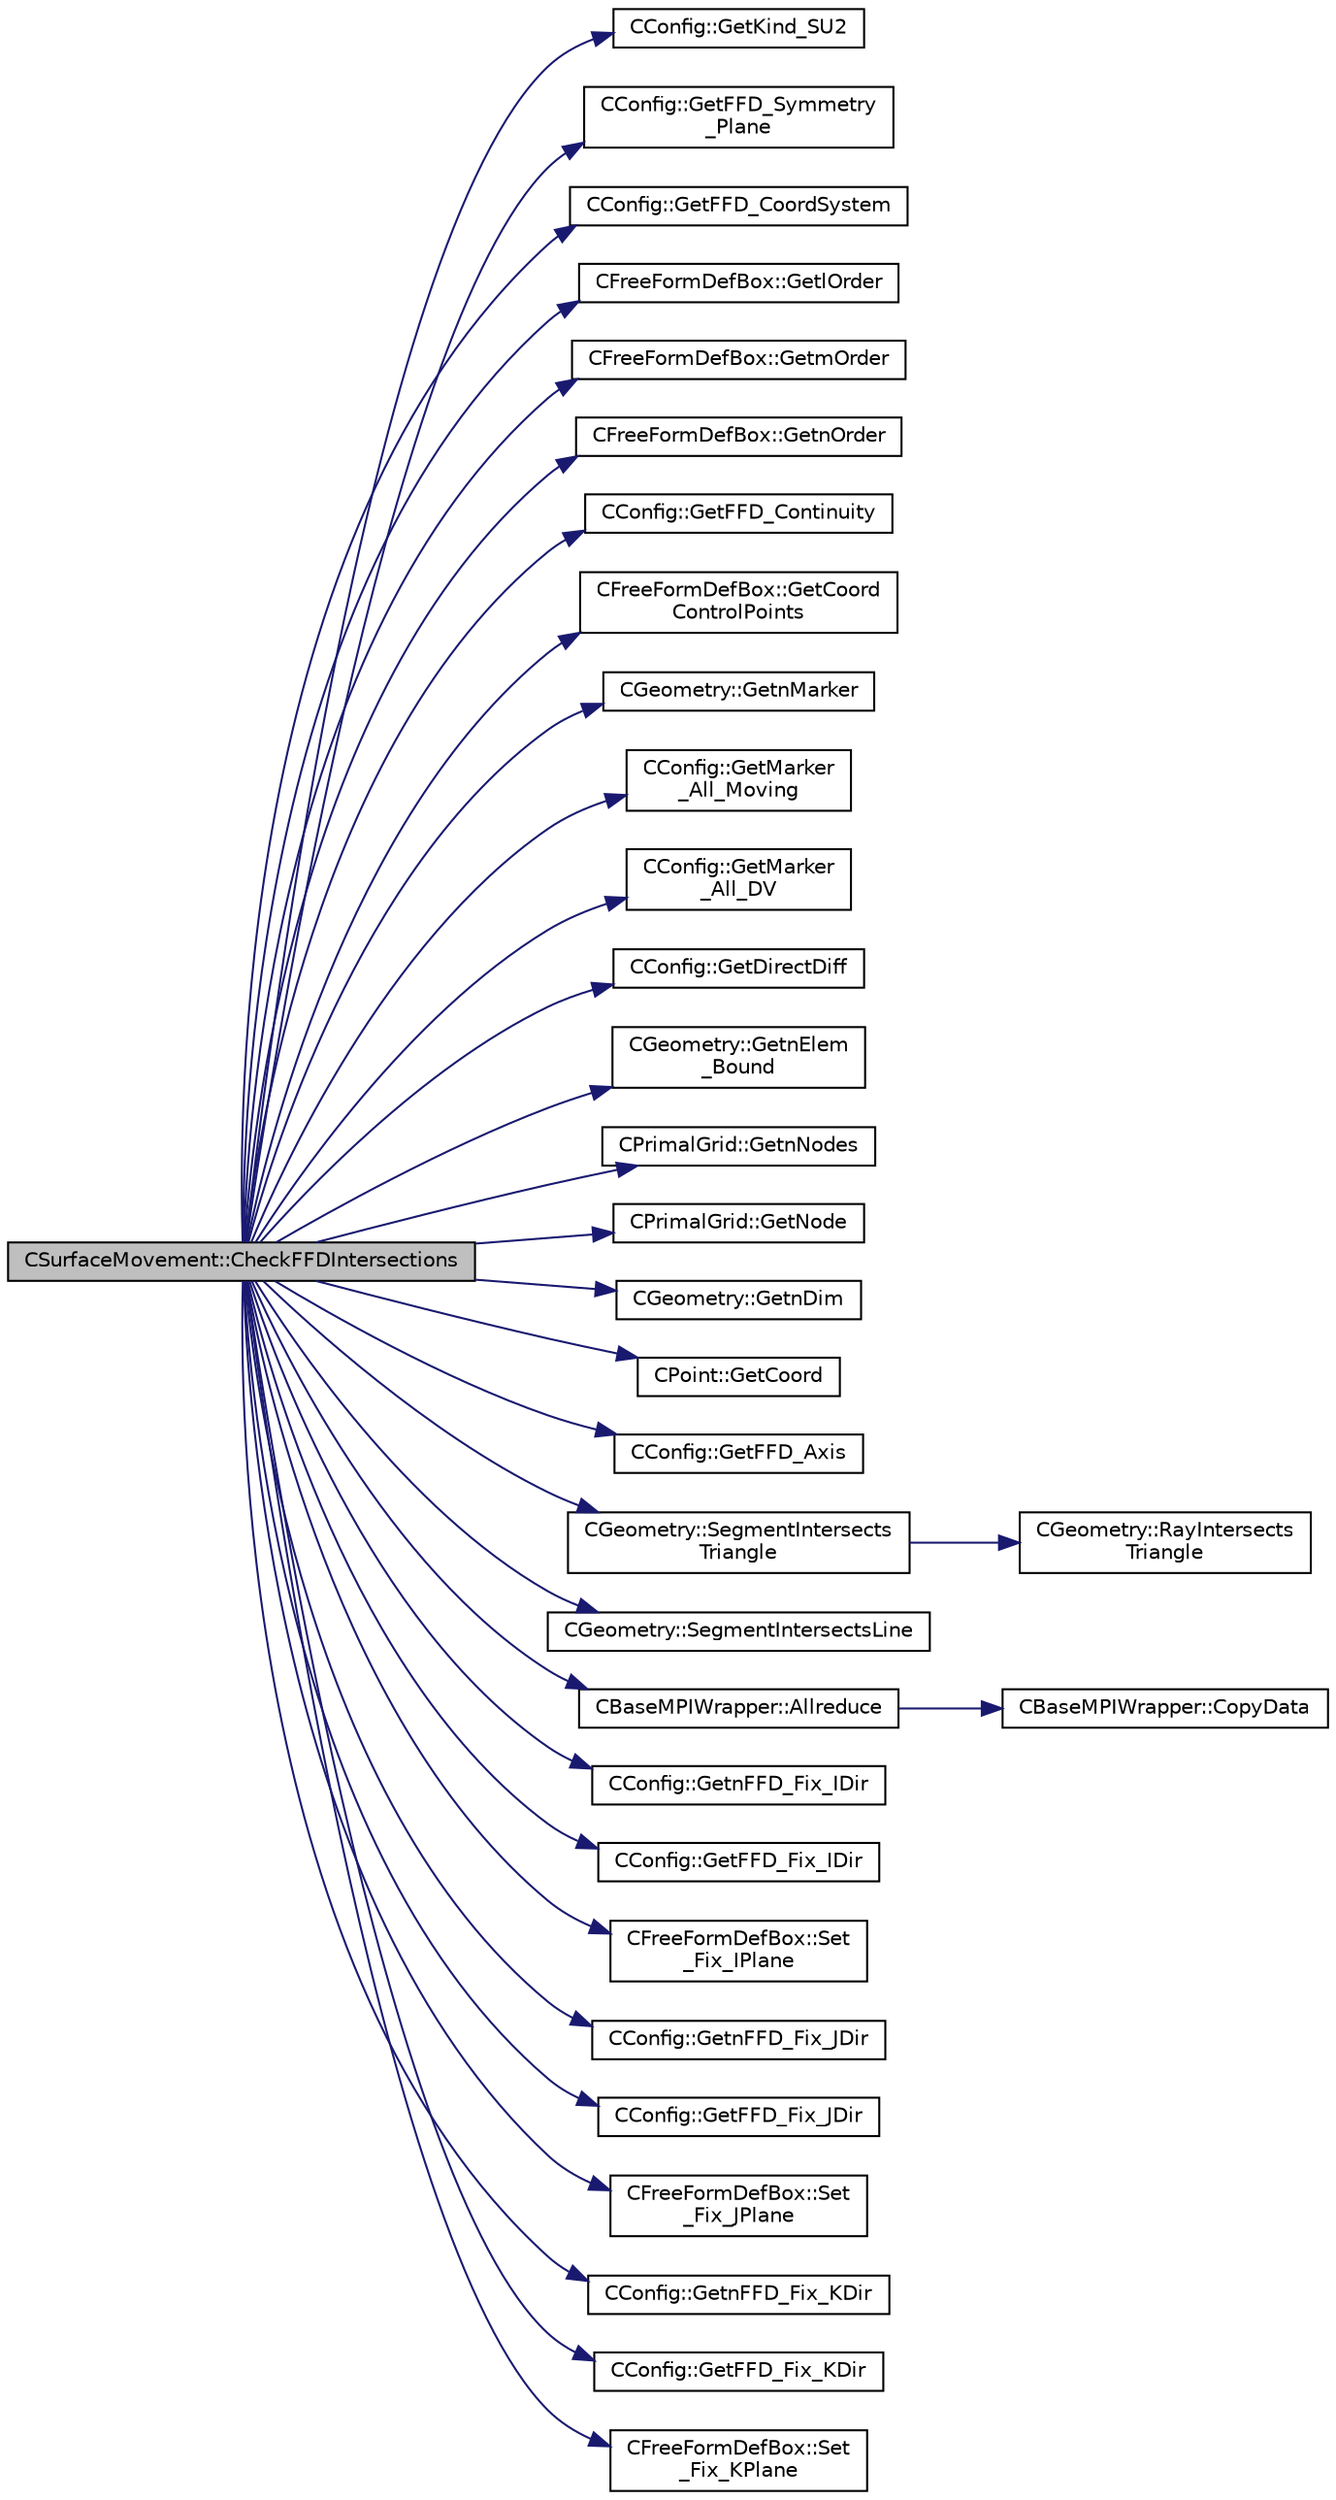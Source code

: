 digraph "CSurfaceMovement::CheckFFDIntersections"
{
  edge [fontname="Helvetica",fontsize="10",labelfontname="Helvetica",labelfontsize="10"];
  node [fontname="Helvetica",fontsize="10",shape=record];
  rankdir="LR";
  Node84 [label="CSurfaceMovement::CheckFFDIntersections",height=0.2,width=0.4,color="black", fillcolor="grey75", style="filled", fontcolor="black"];
  Node84 -> Node85 [color="midnightblue",fontsize="10",style="solid",fontname="Helvetica"];
  Node85 [label="CConfig::GetKind_SU2",height=0.2,width=0.4,color="black", fillcolor="white", style="filled",URL="$class_c_config.html#a47df59fbfd882e2fa8fc71691292659b",tooltip="Get the kind of SU2 software component. "];
  Node84 -> Node86 [color="midnightblue",fontsize="10",style="solid",fontname="Helvetica"];
  Node86 [label="CConfig::GetFFD_Symmetry\l_Plane",height=0.2,width=0.4,color="black", fillcolor="white", style="filled",URL="$class_c_config.html#a3b94fca006b8d1fd4caf2c96efec2bca",tooltip="Define the FFD box with a symetry plane. "];
  Node84 -> Node87 [color="midnightblue",fontsize="10",style="solid",fontname="Helvetica"];
  Node87 [label="CConfig::GetFFD_CoordSystem",height=0.2,width=0.4,color="black", fillcolor="white", style="filled",URL="$class_c_config.html#a2816f7e619ba24e58c7cfb503ba6e4a6",tooltip="Get the coordinate system that we are going to use to define the FFD. "];
  Node84 -> Node88 [color="midnightblue",fontsize="10",style="solid",fontname="Helvetica"];
  Node88 [label="CFreeFormDefBox::GetlOrder",height=0.2,width=0.4,color="black", fillcolor="white", style="filled",URL="$class_c_free_form_def_box.html#a41ba3a93be7707d12dd8582aac84b28b",tooltip="Get the order in the l direction of the FFD FFDBox. "];
  Node84 -> Node89 [color="midnightblue",fontsize="10",style="solid",fontname="Helvetica"];
  Node89 [label="CFreeFormDefBox::GetmOrder",height=0.2,width=0.4,color="black", fillcolor="white", style="filled",URL="$class_c_free_form_def_box.html#ad0a84141a7cc5d231050ed04a3eb1a5d",tooltip="Get the order in the m direction of the FFD FFDBox. "];
  Node84 -> Node90 [color="midnightblue",fontsize="10",style="solid",fontname="Helvetica"];
  Node90 [label="CFreeFormDefBox::GetnOrder",height=0.2,width=0.4,color="black", fillcolor="white", style="filled",URL="$class_c_free_form_def_box.html#ab077841e1b5c6d82234c5c0f92a61e35",tooltip="Get the order in the n direction of the FFD FFDBox. "];
  Node84 -> Node91 [color="midnightblue",fontsize="10",style="solid",fontname="Helvetica"];
  Node91 [label="CConfig::GetFFD_Continuity",height=0.2,width=0.4,color="black", fillcolor="white", style="filled",URL="$class_c_config.html#a650634f8085b4bf09310b39ef4575bc3",tooltip="Get the required continuity level at the surface intersection with the FFD. "];
  Node84 -> Node92 [color="midnightblue",fontsize="10",style="solid",fontname="Helvetica"];
  Node92 [label="CFreeFormDefBox::GetCoord\lControlPoints",height=0.2,width=0.4,color="black", fillcolor="white", style="filled",URL="$class_c_free_form_def_box.html#ab5f44b9c7b3270da93e8266dd1d50379",tooltip="Get the coordinates of the control point. "];
  Node84 -> Node93 [color="midnightblue",fontsize="10",style="solid",fontname="Helvetica"];
  Node93 [label="CGeometry::GetnMarker",height=0.2,width=0.4,color="black", fillcolor="white", style="filled",URL="$class_c_geometry.html#a3c899d1370312702c189a8ee95a63ef7",tooltip="Get number of markers. "];
  Node84 -> Node94 [color="midnightblue",fontsize="10",style="solid",fontname="Helvetica"];
  Node94 [label="CConfig::GetMarker\l_All_Moving",height=0.2,width=0.4,color="black", fillcolor="white", style="filled",URL="$class_c_config.html#af9ca2570009f45c1504444027f70a1ad",tooltip="Get the motion information for a marker val_marker. "];
  Node84 -> Node95 [color="midnightblue",fontsize="10",style="solid",fontname="Helvetica"];
  Node95 [label="CConfig::GetMarker\l_All_DV",height=0.2,width=0.4,color="black", fillcolor="white", style="filled",URL="$class_c_config.html#a39608d00420cf8dd5357045aafdf2d23",tooltip="Get the DV information for a marker val_marker. "];
  Node84 -> Node96 [color="midnightblue",fontsize="10",style="solid",fontname="Helvetica"];
  Node96 [label="CConfig::GetDirectDiff",height=0.2,width=0.4,color="black", fillcolor="white", style="filled",URL="$class_c_config.html#a16fdb3ee7c760f2f129778f6162a1fe4",tooltip="Get the direct differentation method. "];
  Node84 -> Node97 [color="midnightblue",fontsize="10",style="solid",fontname="Helvetica"];
  Node97 [label="CGeometry::GetnElem\l_Bound",height=0.2,width=0.4,color="black", fillcolor="white", style="filled",URL="$class_c_geometry.html#a4b903006a657111168bcfd5ad5ff2a35",tooltip="Get the number of boundary elements. "];
  Node84 -> Node98 [color="midnightblue",fontsize="10",style="solid",fontname="Helvetica"];
  Node98 [label="CPrimalGrid::GetnNodes",height=0.2,width=0.4,color="black", fillcolor="white", style="filled",URL="$class_c_primal_grid.html#a0efbf2f8391d5177d92bd850016a3783",tooltip="A pure virtual member. "];
  Node84 -> Node99 [color="midnightblue",fontsize="10",style="solid",fontname="Helvetica"];
  Node99 [label="CPrimalGrid::GetNode",height=0.2,width=0.4,color="black", fillcolor="white", style="filled",URL="$class_c_primal_grid.html#a4fc7b6b6ac5025325c7e68fb56fbeef8",tooltip="A pure virtual member. "];
  Node84 -> Node100 [color="midnightblue",fontsize="10",style="solid",fontname="Helvetica"];
  Node100 [label="CGeometry::GetnDim",height=0.2,width=0.4,color="black", fillcolor="white", style="filled",URL="$class_c_geometry.html#a2af01006c0c4f74ba089582f1a3587fe",tooltip="Get number of coordinates. "];
  Node84 -> Node101 [color="midnightblue",fontsize="10",style="solid",fontname="Helvetica"];
  Node101 [label="CPoint::GetCoord",height=0.2,width=0.4,color="black", fillcolor="white", style="filled",URL="$class_c_point.html#a95fe081d22e96e190cb3edcbf0d6525f",tooltip="Get the coordinates dor the control volume. "];
  Node84 -> Node102 [color="midnightblue",fontsize="10",style="solid",fontname="Helvetica"];
  Node102 [label="CConfig::GetFFD_Axis",height=0.2,width=0.4,color="black", fillcolor="white", style="filled",URL="$class_c_config.html#a34b7d446f769323589796e83fc743ae0",tooltip="Get the value of the vector that connects the cartesian axis with a sherical or cylindrical one..."];
  Node84 -> Node103 [color="midnightblue",fontsize="10",style="solid",fontname="Helvetica"];
  Node103 [label="CGeometry::SegmentIntersects\lTriangle",height=0.2,width=0.4,color="black", fillcolor="white", style="filled",URL="$class_c_geometry.html#a29a225360aca347f0c478ec5919681d5",tooltip="Segment Intersects Triangle. "];
  Node103 -> Node104 [color="midnightblue",fontsize="10",style="solid",fontname="Helvetica"];
  Node104 [label="CGeometry::RayIntersects\lTriangle",height=0.2,width=0.4,color="black", fillcolor="white", style="filled",URL="$class_c_geometry.html#a8ef4d42806481fe63646e7a9fa9e35a8",tooltip="Ray Intersects Triangle (Moller and Trumbore algorithm) "];
  Node84 -> Node105 [color="midnightblue",fontsize="10",style="solid",fontname="Helvetica"];
  Node105 [label="CGeometry::SegmentIntersectsLine",height=0.2,width=0.4,color="black", fillcolor="white", style="filled",URL="$class_c_geometry.html#aff90b550c92763f5e8187e50b1828c99",tooltip="Segment Intersects Line (for 2D FFD Intersection) "];
  Node84 -> Node106 [color="midnightblue",fontsize="10",style="solid",fontname="Helvetica"];
  Node106 [label="CBaseMPIWrapper::Allreduce",height=0.2,width=0.4,color="black", fillcolor="white", style="filled",URL="$class_c_base_m_p_i_wrapper.html#a637b6fd917a8ca91ce748ba88e0d66b6"];
  Node106 -> Node107 [color="midnightblue",fontsize="10",style="solid",fontname="Helvetica"];
  Node107 [label="CBaseMPIWrapper::CopyData",height=0.2,width=0.4,color="black", fillcolor="white", style="filled",URL="$class_c_base_m_p_i_wrapper.html#a4725cc1dd65b161b483e812a538a5e36"];
  Node84 -> Node108 [color="midnightblue",fontsize="10",style="solid",fontname="Helvetica"];
  Node108 [label="CConfig::GetnFFD_Fix_IDir",height=0.2,width=0.4,color="black", fillcolor="white", style="filled",URL="$class_c_config.html#a1d28f8a57d10a669cd4c27a725a125da",tooltip="Get the number of planes to fix in the I direction. "];
  Node84 -> Node109 [color="midnightblue",fontsize="10",style="solid",fontname="Helvetica"];
  Node109 [label="CConfig::GetFFD_Fix_IDir",height=0.2,width=0.4,color="black", fillcolor="white", style="filled",URL="$class_c_config.html#a6c8c5f28f602cefd3ea6f94bc1c39c96",tooltip="plane of the FFD (I axis) that should be fixed. "];
  Node84 -> Node110 [color="midnightblue",fontsize="10",style="solid",fontname="Helvetica"];
  Node110 [label="CFreeFormDefBox::Set\l_Fix_IPlane",height=0.2,width=0.4,color="black", fillcolor="white", style="filled",URL="$class_c_free_form_def_box.html#a8d71eda7e0d3e18b86ff32d11833579e",tooltip="Define the I planes to to fix in a FFD box. "];
  Node84 -> Node111 [color="midnightblue",fontsize="10",style="solid",fontname="Helvetica"];
  Node111 [label="CConfig::GetnFFD_Fix_JDir",height=0.2,width=0.4,color="black", fillcolor="white", style="filled",URL="$class_c_config.html#aac52982a20028294bc213aefe00f9f82",tooltip="Get the number of planes to fix in the J direction. "];
  Node84 -> Node112 [color="midnightblue",fontsize="10",style="solid",fontname="Helvetica"];
  Node112 [label="CConfig::GetFFD_Fix_JDir",height=0.2,width=0.4,color="black", fillcolor="white", style="filled",URL="$class_c_config.html#aea12c3b2d81356e813b2d0e464f3eb71",tooltip="plane of the FFD (J axis) that should be fixed. "];
  Node84 -> Node113 [color="midnightblue",fontsize="10",style="solid",fontname="Helvetica"];
  Node113 [label="CFreeFormDefBox::Set\l_Fix_JPlane",height=0.2,width=0.4,color="black", fillcolor="white", style="filled",URL="$class_c_free_form_def_box.html#a21d6748a742634f2cb82f7545db62b59",tooltip="Define the I planes to to fix in a FFD box. "];
  Node84 -> Node114 [color="midnightblue",fontsize="10",style="solid",fontname="Helvetica"];
  Node114 [label="CConfig::GetnFFD_Fix_KDir",height=0.2,width=0.4,color="black", fillcolor="white", style="filled",URL="$class_c_config.html#a608926042b039b828cb019ea0e1e72b0",tooltip="Get the number of planes to fix in the K direction. "];
  Node84 -> Node115 [color="midnightblue",fontsize="10",style="solid",fontname="Helvetica"];
  Node115 [label="CConfig::GetFFD_Fix_KDir",height=0.2,width=0.4,color="black", fillcolor="white", style="filled",URL="$class_c_config.html#ab97ce14faa4c89c30f55d9201e6ec216",tooltip="plane of the FFD (K axis) that should be fixed. "];
  Node84 -> Node116 [color="midnightblue",fontsize="10",style="solid",fontname="Helvetica"];
  Node116 [label="CFreeFormDefBox::Set\l_Fix_KPlane",height=0.2,width=0.4,color="black", fillcolor="white", style="filled",URL="$class_c_free_form_def_box.html#aa4708641933e46a15b829007a19a8f3b",tooltip="Define the I planes to to fix in a FFD box. "];
}
